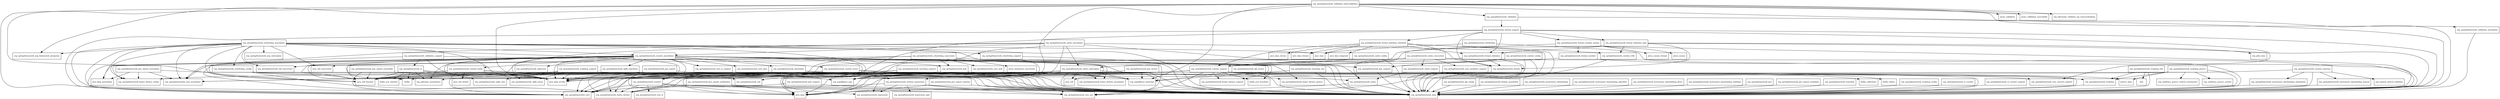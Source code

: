 digraph spring_context_5_0_7_RELEASE_package_dependencies {
  node [shape = box, fontsize=10.0];
  org_springframework_cache -> java_lang;
  org_springframework_cache -> org_springframework_lang;
  org_springframework_cache_annotation -> java_lang;
  org_springframework_cache_annotation -> java_lang_invoke;
  org_springframework_cache_annotation -> org_aopalliance_aop;
  org_springframework_cache_annotation -> org_springframework_cache;
  org_springframework_cache_annotation -> org_springframework_cache_interceptor;
  org_springframework_cache_annotation -> org_springframework_context_annotation;
  org_springframework_cache_annotation -> org_springframework_core_annotation;
  org_springframework_cache_annotation -> org_springframework_lang;
  org_springframework_cache_concurrent -> java_lang_invoke;
  org_springframework_cache_concurrent -> java_util_function;
  org_springframework_cache_concurrent -> org_springframework_cache;
  org_springframework_cache_concurrent -> org_springframework_cache_support;
  org_springframework_cache_concurrent -> org_springframework_core_serializer_support;
  org_springframework_cache_concurrent -> org_springframework_lang;
  org_springframework_cache_config -> org_springframework_cache_interceptor;
  org_springframework_cache_config -> org_springframework_lang;
  org_springframework_cache_interceptor -> java_lang;
  org_springframework_cache_interceptor -> java_lang_invoke;
  org_springframework_cache_interceptor -> java_util;
  org_springframework_cache_interceptor -> java_util_function;
  org_springframework_cache_interceptor -> org_aopalliance_aop;
  org_springframework_cache_interceptor -> org_aopalliance_intercept;
  org_springframework_cache_interceptor -> org_springframework_beans_factory;
  org_springframework_cache_interceptor -> org_springframework_beans_factory_annotation;
  org_springframework_cache_interceptor -> org_springframework_cache;
  org_springframework_cache_interceptor -> org_springframework_context_expression;
  org_springframework_cache_interceptor -> org_springframework_core;
  org_springframework_cache_interceptor -> org_springframework_expression;
  org_springframework_cache_interceptor -> org_springframework_lang;
  org_springframework_cache_support -> org_springframework_cache;
  org_springframework_cache_support -> org_springframework_lang;
  org_springframework_context -> java_lang;
  org_springframework_context -> org_springframework_beans_factory;
  org_springframework_context -> org_springframework_core;
  org_springframework_context -> org_springframework_core_env;
  org_springframework_context -> org_springframework_core_io;
  org_springframework_context -> org_springframework_lang;
  org_springframework_context_annotation -> java_lang;
  org_springframework_context_annotation -> java_lang_annotation;
  org_springframework_context_annotation -> java_lang_invoke;
  org_springframework_context_annotation -> java_util;
  org_springframework_context_annotation -> java_util_function;
  org_springframework_context_annotation -> kotlin;
  org_springframework_context_annotation -> kotlin_jvm_functions;
  org_springframework_context_annotation -> kotlin_jvm_internal;
  org_springframework_context_annotation -> org_jetbrains_annotations;
  org_springframework_context_annotation -> org_springframework_beans_factory;
  org_springframework_context_annotation -> org_springframework_beans_factory_annotation;
  org_springframework_context_annotation -> org_springframework_beans_factory_config;
  org_springframework_context_annotation -> org_springframework_beans_factory_groovy;
  org_springframework_context_annotation -> org_springframework_beans_factory_support;
  org_springframework_context_annotation -> org_springframework_cglib_core;
  org_springframework_context_annotation -> org_springframework_cglib_proxy;
  org_springframework_context_annotation -> org_springframework_cglib_transform;
  org_springframework_context_annotation -> org_springframework_context;
  org_springframework_context_annotation -> org_springframework_context_event;
  org_springframework_context_annotation -> org_springframework_context_index;
  org_springframework_context_annotation -> org_springframework_core;
  org_springframework_context_annotation -> org_springframework_core_annotation;
  org_springframework_context_annotation -> org_springframework_core_env;
  org_springframework_context_annotation -> org_springframework_core_io_support;
  org_springframework_context_annotation -> org_springframework_core_type;
  org_springframework_context_annotation -> org_springframework_jmx_support;
  org_springframework_context_annotation -> org_springframework_jndi;
  org_springframework_context_annotation -> org_springframework_lang;
  org_springframework_context_annotation -> org_springframework_objenesis;
  org_springframework_context_annotation -> org_springframework_stereotype;
  org_springframework_context_config -> org_springframework_context_support;
  org_springframework_context_config -> org_springframework_core_env;
  org_springframework_context_config -> org_springframework_jmx_support;
  org_springframework_context_config -> org_springframework_lang;
  org_springframework_context_event -> java_lang_invoke;
  org_springframework_context_event -> org_aopalliance_intercept;
  org_springframework_context_event -> org_springframework_beans_factory;
  org_springframework_context_event -> org_springframework_context;
  org_springframework_context_event -> org_springframework_context_expression;
  org_springframework_context_event -> org_springframework_core;
  org_springframework_context_event -> org_springframework_core_annotation;
  org_springframework_context_event -> org_springframework_expression;
  org_springframework_context_event -> org_springframework_lang;
  org_springframework_context_expression -> org_springframework_core;
  org_springframework_context_expression -> org_springframework_core_env;
  org_springframework_context_expression -> org_springframework_expression;
  org_springframework_context_expression -> org_springframework_expression_spel;
  org_springframework_context_expression -> org_springframework_lang;
  org_springframework_context_i18n -> org_springframework_lang;
  org_springframework_context_index -> java_lang_invoke;
  org_springframework_context_index -> java_util_function;
  org_springframework_context_index -> java_util_stream;
  org_springframework_context_index -> org_springframework_core;
  org_springframework_context_index -> org_springframework_lang;
  org_springframework_context_index -> org_springframework_util;
  org_springframework_context_support -> groovy_lang;
  org_springframework_context_support -> java_lang_invoke;
  org_springframework_context_support -> java_util_function;
  org_springframework_context_support -> kotlin;
  org_springframework_context_support -> kotlin_collections;
  org_springframework_context_support -> kotlin_jvm_functions;
  org_springframework_context_support -> kotlin_jvm_internal;
  org_springframework_context_support -> kotlin_reflect;
  org_springframework_context_support -> org_jetbrains_annotations;
  org_springframework_context_support -> org_springframework_beans_factory;
  org_springframework_context_support -> org_springframework_beans_factory_config;
  org_springframework_context_support -> org_springframework_beans_factory_groovy;
  org_springframework_context_support -> org_springframework_beans_factory_support;
  org_springframework_context_support -> org_springframework_context;
  org_springframework_context_support -> org_springframework_core;
  org_springframework_context_support -> org_springframework_core_convert_support;
  org_springframework_context_support -> org_springframework_core_env;
  org_springframework_context_support -> org_springframework_lang;
  org_springframework_context_weaving -> org_aspectj_weaver_loadtime;
  org_springframework_context_weaving -> org_springframework_beans_factory;
  org_springframework_context_weaving -> org_springframework_instrument_classloading_tomcat;
  org_springframework_context_weaving -> org_springframework_instrument_classloading_websphere;
  org_springframework_context_weaving -> org_springframework_lang;
  org_springframework_ejb_access -> org_aopalliance_intercept;
  org_springframework_ejb_access -> org_springframework_lang;
  org_springframework_ejb_config -> org_springframework_lang;
  org_springframework_format -> java_lang;
  org_springframework_format -> org_springframework_lang;
  org_springframework_format_annotation -> org_springframework_lang;
  org_springframework_format_datetime -> org_springframework_context_support;
  org_springframework_format_datetime -> org_springframework_format;
  org_springframework_format_datetime -> org_springframework_lang;
  org_springframework_format_datetime_joda -> org_joda_time;
  org_springframework_format_datetime_joda -> org_springframework_context_i18n;
  org_springframework_format_datetime_joda -> org_springframework_context_support;
  org_springframework_format_datetime_joda -> org_springframework_format;
  org_springframework_format_datetime_joda -> org_springframework_format_datetime;
  org_springframework_format_datetime_joda -> org_springframework_lang;
  org_springframework_format_datetime_standard -> java_time;
  org_springframework_format_datetime_standard -> java_time_chrono;
  org_springframework_format_datetime_standard -> java_time_format;
  org_springframework_format_datetime_standard -> java_time_temporal;
  org_springframework_format_datetime_standard -> org_springframework_context_i18n;
  org_springframework_format_datetime_standard -> org_springframework_context_support;
  org_springframework_format_datetime_standard -> org_springframework_format;
  org_springframework_format_datetime_standard -> org_springframework_format_datetime;
  org_springframework_format_datetime_standard -> org_springframework_lang;
  org_springframework_format_number -> org_springframework_context_support;
  org_springframework_format_number -> org_springframework_lang;
  org_springframework_format_number_money -> javax_money;
  org_springframework_format_number_money -> javax_money_format;
  org_springframework_format_number_money -> org_springframework_context_support;
  org_springframework_format_number_money -> org_springframework_format_number;
  org_springframework_format_number_money -> org_springframework_lang;
  org_springframework_format_support -> org_springframework_context;
  org_springframework_format_support -> org_springframework_core;
  org_springframework_format_support -> org_springframework_core_convert_support;
  org_springframework_format_support -> org_springframework_format;
  org_springframework_format_support -> org_springframework_format_datetime;
  org_springframework_format_support -> org_springframework_format_datetime_joda;
  org_springframework_format_support -> org_springframework_format_datetime_standard;
  org_springframework_format_support -> org_springframework_format_number_money;
  org_springframework_format_support -> org_springframework_lang;
  org_springframework_instrument_classloading -> org_springframework_lang;
  org_springframework_instrument_classloading_glassfish -> org_springframework_lang;
  org_springframework_instrument_classloading_jboss -> org_springframework_lang;
  org_springframework_instrument_classloading_tomcat -> org_springframework_lang;
  org_springframework_instrument_classloading_weblogic -> org_springframework_lang;
  org_springframework_instrument_classloading_websphere -> org_springframework_lang;
  org_springframework_jmx -> org_springframework_lang;
  org_springframework_jmx_access -> org_aopalliance_intercept;
  org_springframework_jmx_access -> org_springframework_core;
  org_springframework_jmx_access -> org_springframework_lang;
  org_springframework_jmx_export -> java_lang;
  org_springframework_jmx_export -> java_lang_invoke;
  org_springframework_jmx_export -> java_util_function;
  org_springframework_jmx_export -> org_springframework_beans_factory;
  org_springframework_jmx_export -> org_springframework_lang;
  org_springframework_jmx_export_annotation -> java_lang_annotation;
  org_springframework_jmx_export_annotation -> org_springframework_beans_factory_config;
  org_springframework_jmx_export_annotation -> org_springframework_core_annotation;
  org_springframework_jmx_export_annotation -> org_springframework_lang;
  org_springframework_jmx_export_assembler -> java_lang_invoke;
  org_springframework_jmx_export_assembler -> java_util_function;
  org_springframework_jmx_export_assembler -> org_springframework_core;
  org_springframework_jmx_export_assembler -> org_springframework_lang;
  org_springframework_jmx_export_metadata -> org_springframework_lang;
  org_springframework_jmx_export_naming -> java_lang;
  org_springframework_jmx_export_naming -> org_springframework_lang;
  org_springframework_jmx_export_notification -> java_lang;
  org_springframework_jmx_export_notification -> org_springframework_beans_factory;
  org_springframework_jmx_export_notification -> org_springframework_lang;
  org_springframework_jmx_support -> org_springframework_lang;
  org_springframework_jndi -> java_lang;
  org_springframework_jndi -> java_lang_invoke;
  org_springframework_jndi -> org_aopalliance_aop;
  org_springframework_jndi -> org_aopalliance_intercept;
  org_springframework_jndi -> org_springframework_core;
  org_springframework_jndi -> org_springframework_core_env;
  org_springframework_jndi -> org_springframework_lang;
  org_springframework_jndi_support -> org_springframework_core;
  org_springframework_jndi_support -> org_springframework_lang;
  org_springframework_remoting -> org_springframework_lang;
  org_springframework_remoting_rmi -> org_aopalliance_intercept;
  org_springframework_remoting_rmi -> org_springframework_lang;
  org_springframework_remoting_support -> java_lang_invoke;
  org_springframework_remoting_support -> java_util_function;
  org_springframework_remoting_support -> org_aopalliance_aop;
  org_springframework_remoting_support -> org_aopalliance_intercept;
  org_springframework_remoting_support -> org_springframework_lang;
  org_springframework_scheduling -> java_time;
  org_springframework_scheduling -> org_springframework_lang;
  org_springframework_scheduling_annotation -> java_lang;
  org_springframework_scheduling_annotation -> java_lang_annotation;
  org_springframework_scheduling_annotation -> java_lang_invoke;
  org_springframework_scheduling_annotation -> java_time;
  org_springframework_scheduling_annotation -> java_util_concurrent;
  org_springframework_scheduling_annotation -> java_util_function;
  org_springframework_scheduling_annotation -> org_aopalliance_aop;
  org_springframework_scheduling_annotation -> org_springframework_aop_framework_autoproxy;
  org_springframework_scheduling_annotation -> org_springframework_aop_interceptor;
  org_springframework_scheduling_annotation -> org_springframework_beans_factory;
  org_springframework_scheduling_annotation -> org_springframework_beans_factory_config;
  org_springframework_scheduling_annotation -> org_springframework_context;
  org_springframework_scheduling_annotation -> org_springframework_context_annotation;
  org_springframework_scheduling_annotation -> org_springframework_core;
  org_springframework_scheduling_annotation -> org_springframework_core_annotation;
  org_springframework_scheduling_annotation -> org_springframework_lang;
  org_springframework_scheduling_annotation -> org_springframework_scheduling_config;
  org_springframework_scheduling_annotation -> org_springframework_scheduling_support;
  org_springframework_scheduling_annotation -> org_springframework_util_concurrent;
  org_springframework_scheduling_concurrent -> java_lang_invoke;
  org_springframework_scheduling_concurrent -> java_util_concurrent;
  org_springframework_scheduling_concurrent -> javax_enterprise_concurrent;
  org_springframework_scheduling_concurrent -> org_springframework_core_task;
  org_springframework_scheduling_concurrent -> org_springframework_jndi;
  org_springframework_scheduling_concurrent -> org_springframework_lang;
  org_springframework_scheduling_concurrent -> org_springframework_util;
  org_springframework_scheduling_concurrent -> org_springframework_util_concurrent;
  org_springframework_scheduling_config -> java_lang_invoke;
  org_springframework_scheduling_config -> java_util_function;
  org_springframework_scheduling_config -> org_springframework_beans_factory;
  org_springframework_scheduling_config -> org_springframework_lang;
  org_springframework_scheduling_support -> org_springframework_lang;
  org_springframework_scripting -> org_springframework_lang;
  org_springframework_scripting_bsh -> bsh;
  org_springframework_scripting_bsh -> org_springframework_lang;
  org_springframework_scripting_bsh -> org_springframework_scripting;
  org_springframework_scripting_config -> org_springframework_lang;
  org_springframework_scripting_groovy -> groovy_lang;
  org_springframework_scripting_groovy -> java_lang;
  org_springframework_scripting_groovy -> org_codehaus_groovy_control;
  org_springframework_scripting_groovy -> org_codehaus_groovy_control_customizers;
  org_springframework_scripting_groovy -> org_springframework_lang;
  org_springframework_scripting_groovy -> org_springframework_scripting;
  org_springframework_scripting_support -> java_lang_invoke;
  org_springframework_scripting_support -> java_util_function;
  org_springframework_scripting_support -> org_aopalliance_aop;
  org_springframework_scripting_support -> org_springframework_cglib_core;
  org_springframework_scripting_support -> org_springframework_cglib_proxy;
  org_springframework_scripting_support -> org_springframework_lang;
  org_springframework_scripting_support -> org_springframework_scripting;
  org_springframework_stereotype -> org_springframework_core_annotation;
  org_springframework_stereotype -> org_springframework_lang;
  org_springframework_ui -> java_lang_invoke;
  org_springframework_ui -> java_util_function;
  org_springframework_ui -> kotlin;
  org_springframework_ui -> kotlin_jvm_internal;
  org_springframework_ui -> org_jetbrains_annotations;
  org_springframework_ui -> org_springframework_lang;
  org_springframework_ui_context -> org_springframework_lang;
  org_springframework_ui_context_support -> org_springframework_lang;
  org_springframework_validation -> org_springframework_format_support;
  org_springframework_validation -> org_springframework_lang;
  org_springframework_validation_annotation -> org_springframework_lang;
  org_springframework_validation_beanvalidation -> java_lang_invoke;
  org_springframework_validation_beanvalidation -> java_util_function;
  org_springframework_validation_beanvalidation -> javax_validation;
  org_springframework_validation_beanvalidation -> javax_validation_executable;
  org_springframework_validation_beanvalidation -> org_aopalliance_aop;
  org_springframework_validation_beanvalidation -> org_aopalliance_intercept;
  org_springframework_validation_beanvalidation -> org_hibernate_validator_spi_resourceloading;
  org_springframework_validation_beanvalidation -> org_springframework_aop_framework_autoproxy;
  org_springframework_validation_beanvalidation -> org_springframework_core;
  org_springframework_validation_beanvalidation -> org_springframework_lang;
  org_springframework_validation_beanvalidation -> org_springframework_validation;
  org_springframework_validation_beanvalidation -> org_springframework_validation_annotation;
  org_springframework_validation_support -> java_lang_invoke;
  org_springframework_validation_support -> java_util_function;
  org_springframework_validation_support -> org_springframework_lang;
  org_springframework_validation_support -> org_springframework_ui;
}
